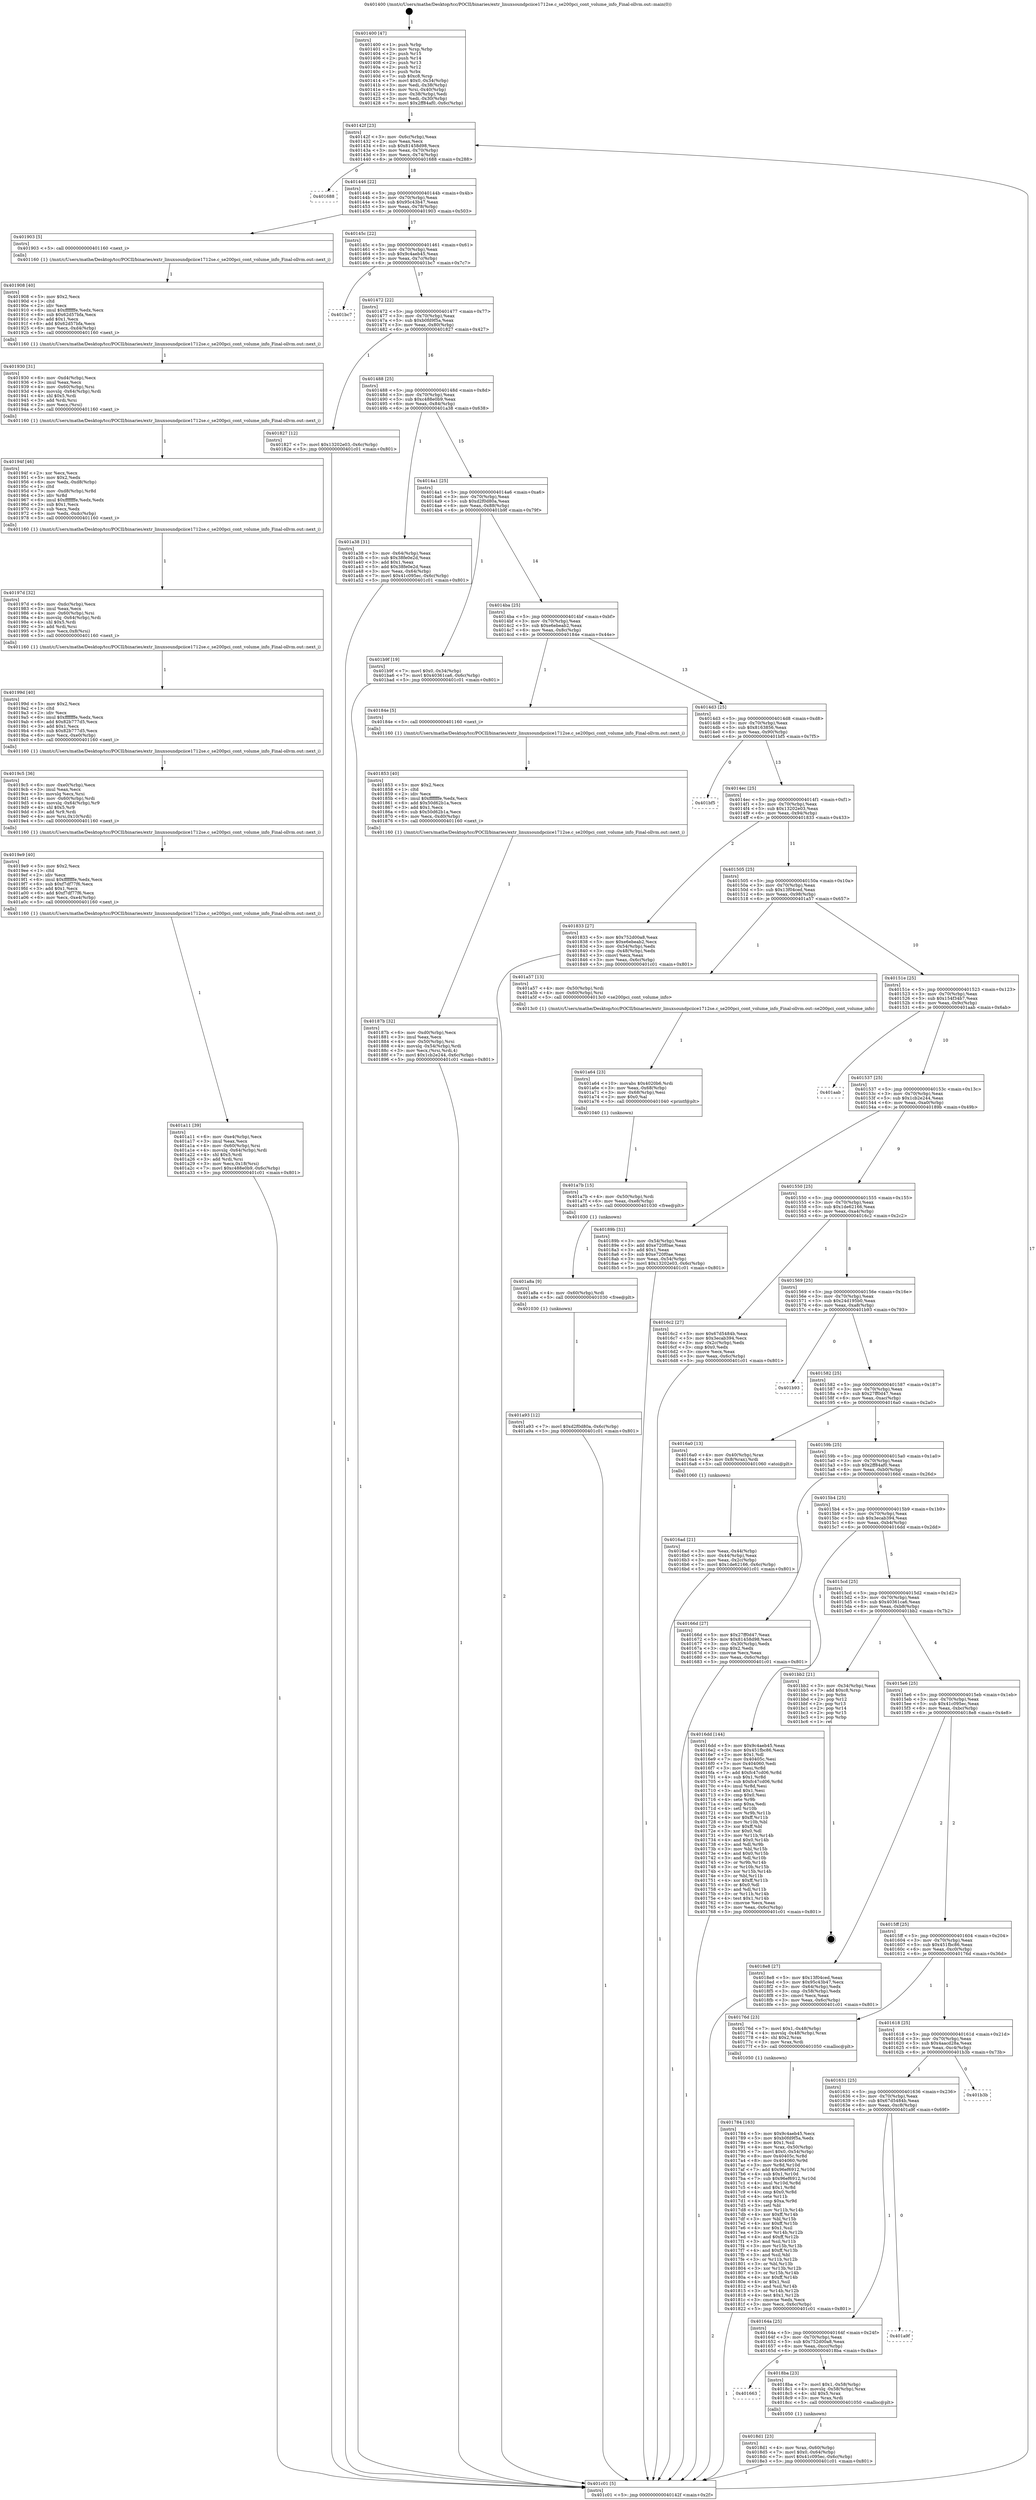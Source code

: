 digraph "0x401400" {
  label = "0x401400 (/mnt/c/Users/mathe/Desktop/tcc/POCII/binaries/extr_linuxsoundpciice1712se.c_se200pci_cont_volume_info_Final-ollvm.out::main(0))"
  labelloc = "t"
  node[shape=record]

  Entry [label="",width=0.3,height=0.3,shape=circle,fillcolor=black,style=filled]
  "0x40142f" [label="{
     0x40142f [23]\l
     | [instrs]\l
     &nbsp;&nbsp;0x40142f \<+3\>: mov -0x6c(%rbp),%eax\l
     &nbsp;&nbsp;0x401432 \<+2\>: mov %eax,%ecx\l
     &nbsp;&nbsp;0x401434 \<+6\>: sub $0x81458d98,%ecx\l
     &nbsp;&nbsp;0x40143a \<+3\>: mov %eax,-0x70(%rbp)\l
     &nbsp;&nbsp;0x40143d \<+3\>: mov %ecx,-0x74(%rbp)\l
     &nbsp;&nbsp;0x401440 \<+6\>: je 0000000000401688 \<main+0x288\>\l
  }"]
  "0x401688" [label="{
     0x401688\l
  }", style=dashed]
  "0x401446" [label="{
     0x401446 [22]\l
     | [instrs]\l
     &nbsp;&nbsp;0x401446 \<+5\>: jmp 000000000040144b \<main+0x4b\>\l
     &nbsp;&nbsp;0x40144b \<+3\>: mov -0x70(%rbp),%eax\l
     &nbsp;&nbsp;0x40144e \<+5\>: sub $0x95c43b47,%eax\l
     &nbsp;&nbsp;0x401453 \<+3\>: mov %eax,-0x78(%rbp)\l
     &nbsp;&nbsp;0x401456 \<+6\>: je 0000000000401903 \<main+0x503\>\l
  }"]
  Exit [label="",width=0.3,height=0.3,shape=circle,fillcolor=black,style=filled,peripheries=2]
  "0x401903" [label="{
     0x401903 [5]\l
     | [instrs]\l
     &nbsp;&nbsp;0x401903 \<+5\>: call 0000000000401160 \<next_i\>\l
     | [calls]\l
     &nbsp;&nbsp;0x401160 \{1\} (/mnt/c/Users/mathe/Desktop/tcc/POCII/binaries/extr_linuxsoundpciice1712se.c_se200pci_cont_volume_info_Final-ollvm.out::next_i)\l
  }"]
  "0x40145c" [label="{
     0x40145c [22]\l
     | [instrs]\l
     &nbsp;&nbsp;0x40145c \<+5\>: jmp 0000000000401461 \<main+0x61\>\l
     &nbsp;&nbsp;0x401461 \<+3\>: mov -0x70(%rbp),%eax\l
     &nbsp;&nbsp;0x401464 \<+5\>: sub $0x9c4aeb45,%eax\l
     &nbsp;&nbsp;0x401469 \<+3\>: mov %eax,-0x7c(%rbp)\l
     &nbsp;&nbsp;0x40146c \<+6\>: je 0000000000401bc7 \<main+0x7c7\>\l
  }"]
  "0x401a93" [label="{
     0x401a93 [12]\l
     | [instrs]\l
     &nbsp;&nbsp;0x401a93 \<+7\>: movl $0xd2f0d80a,-0x6c(%rbp)\l
     &nbsp;&nbsp;0x401a9a \<+5\>: jmp 0000000000401c01 \<main+0x801\>\l
  }"]
  "0x401bc7" [label="{
     0x401bc7\l
  }", style=dashed]
  "0x401472" [label="{
     0x401472 [22]\l
     | [instrs]\l
     &nbsp;&nbsp;0x401472 \<+5\>: jmp 0000000000401477 \<main+0x77\>\l
     &nbsp;&nbsp;0x401477 \<+3\>: mov -0x70(%rbp),%eax\l
     &nbsp;&nbsp;0x40147a \<+5\>: sub $0xb0fd9f5a,%eax\l
     &nbsp;&nbsp;0x40147f \<+3\>: mov %eax,-0x80(%rbp)\l
     &nbsp;&nbsp;0x401482 \<+6\>: je 0000000000401827 \<main+0x427\>\l
  }"]
  "0x401a8a" [label="{
     0x401a8a [9]\l
     | [instrs]\l
     &nbsp;&nbsp;0x401a8a \<+4\>: mov -0x60(%rbp),%rdi\l
     &nbsp;&nbsp;0x401a8e \<+5\>: call 0000000000401030 \<free@plt\>\l
     | [calls]\l
     &nbsp;&nbsp;0x401030 \{1\} (unknown)\l
  }"]
  "0x401827" [label="{
     0x401827 [12]\l
     | [instrs]\l
     &nbsp;&nbsp;0x401827 \<+7\>: movl $0x13202e03,-0x6c(%rbp)\l
     &nbsp;&nbsp;0x40182e \<+5\>: jmp 0000000000401c01 \<main+0x801\>\l
  }"]
  "0x401488" [label="{
     0x401488 [25]\l
     | [instrs]\l
     &nbsp;&nbsp;0x401488 \<+5\>: jmp 000000000040148d \<main+0x8d\>\l
     &nbsp;&nbsp;0x40148d \<+3\>: mov -0x70(%rbp),%eax\l
     &nbsp;&nbsp;0x401490 \<+5\>: sub $0xc488e0b9,%eax\l
     &nbsp;&nbsp;0x401495 \<+6\>: mov %eax,-0x84(%rbp)\l
     &nbsp;&nbsp;0x40149b \<+6\>: je 0000000000401a38 \<main+0x638\>\l
  }"]
  "0x401a7b" [label="{
     0x401a7b [15]\l
     | [instrs]\l
     &nbsp;&nbsp;0x401a7b \<+4\>: mov -0x50(%rbp),%rdi\l
     &nbsp;&nbsp;0x401a7f \<+6\>: mov %eax,-0xe8(%rbp)\l
     &nbsp;&nbsp;0x401a85 \<+5\>: call 0000000000401030 \<free@plt\>\l
     | [calls]\l
     &nbsp;&nbsp;0x401030 \{1\} (unknown)\l
  }"]
  "0x401a38" [label="{
     0x401a38 [31]\l
     | [instrs]\l
     &nbsp;&nbsp;0x401a38 \<+3\>: mov -0x64(%rbp),%eax\l
     &nbsp;&nbsp;0x401a3b \<+5\>: sub $0x38fe0e2d,%eax\l
     &nbsp;&nbsp;0x401a40 \<+3\>: add $0x1,%eax\l
     &nbsp;&nbsp;0x401a43 \<+5\>: add $0x38fe0e2d,%eax\l
     &nbsp;&nbsp;0x401a48 \<+3\>: mov %eax,-0x64(%rbp)\l
     &nbsp;&nbsp;0x401a4b \<+7\>: movl $0x41c095ec,-0x6c(%rbp)\l
     &nbsp;&nbsp;0x401a52 \<+5\>: jmp 0000000000401c01 \<main+0x801\>\l
  }"]
  "0x4014a1" [label="{
     0x4014a1 [25]\l
     | [instrs]\l
     &nbsp;&nbsp;0x4014a1 \<+5\>: jmp 00000000004014a6 \<main+0xa6\>\l
     &nbsp;&nbsp;0x4014a6 \<+3\>: mov -0x70(%rbp),%eax\l
     &nbsp;&nbsp;0x4014a9 \<+5\>: sub $0xd2f0d80a,%eax\l
     &nbsp;&nbsp;0x4014ae \<+6\>: mov %eax,-0x88(%rbp)\l
     &nbsp;&nbsp;0x4014b4 \<+6\>: je 0000000000401b9f \<main+0x79f\>\l
  }"]
  "0x401a64" [label="{
     0x401a64 [23]\l
     | [instrs]\l
     &nbsp;&nbsp;0x401a64 \<+10\>: movabs $0x4020b6,%rdi\l
     &nbsp;&nbsp;0x401a6e \<+3\>: mov %eax,-0x68(%rbp)\l
     &nbsp;&nbsp;0x401a71 \<+3\>: mov -0x68(%rbp),%esi\l
     &nbsp;&nbsp;0x401a74 \<+2\>: mov $0x0,%al\l
     &nbsp;&nbsp;0x401a76 \<+5\>: call 0000000000401040 \<printf@plt\>\l
     | [calls]\l
     &nbsp;&nbsp;0x401040 \{1\} (unknown)\l
  }"]
  "0x401b9f" [label="{
     0x401b9f [19]\l
     | [instrs]\l
     &nbsp;&nbsp;0x401b9f \<+7\>: movl $0x0,-0x34(%rbp)\l
     &nbsp;&nbsp;0x401ba6 \<+7\>: movl $0x40361ca6,-0x6c(%rbp)\l
     &nbsp;&nbsp;0x401bad \<+5\>: jmp 0000000000401c01 \<main+0x801\>\l
  }"]
  "0x4014ba" [label="{
     0x4014ba [25]\l
     | [instrs]\l
     &nbsp;&nbsp;0x4014ba \<+5\>: jmp 00000000004014bf \<main+0xbf\>\l
     &nbsp;&nbsp;0x4014bf \<+3\>: mov -0x70(%rbp),%eax\l
     &nbsp;&nbsp;0x4014c2 \<+5\>: sub $0xe6ebeab2,%eax\l
     &nbsp;&nbsp;0x4014c7 \<+6\>: mov %eax,-0x8c(%rbp)\l
     &nbsp;&nbsp;0x4014cd \<+6\>: je 000000000040184e \<main+0x44e\>\l
  }"]
  "0x401a11" [label="{
     0x401a11 [39]\l
     | [instrs]\l
     &nbsp;&nbsp;0x401a11 \<+6\>: mov -0xe4(%rbp),%ecx\l
     &nbsp;&nbsp;0x401a17 \<+3\>: imul %eax,%ecx\l
     &nbsp;&nbsp;0x401a1a \<+4\>: mov -0x60(%rbp),%rsi\l
     &nbsp;&nbsp;0x401a1e \<+4\>: movslq -0x64(%rbp),%rdi\l
     &nbsp;&nbsp;0x401a22 \<+4\>: shl $0x5,%rdi\l
     &nbsp;&nbsp;0x401a26 \<+3\>: add %rdi,%rsi\l
     &nbsp;&nbsp;0x401a29 \<+3\>: mov %ecx,0x18(%rsi)\l
     &nbsp;&nbsp;0x401a2c \<+7\>: movl $0xc488e0b9,-0x6c(%rbp)\l
     &nbsp;&nbsp;0x401a33 \<+5\>: jmp 0000000000401c01 \<main+0x801\>\l
  }"]
  "0x40184e" [label="{
     0x40184e [5]\l
     | [instrs]\l
     &nbsp;&nbsp;0x40184e \<+5\>: call 0000000000401160 \<next_i\>\l
     | [calls]\l
     &nbsp;&nbsp;0x401160 \{1\} (/mnt/c/Users/mathe/Desktop/tcc/POCII/binaries/extr_linuxsoundpciice1712se.c_se200pci_cont_volume_info_Final-ollvm.out::next_i)\l
  }"]
  "0x4014d3" [label="{
     0x4014d3 [25]\l
     | [instrs]\l
     &nbsp;&nbsp;0x4014d3 \<+5\>: jmp 00000000004014d8 \<main+0xd8\>\l
     &nbsp;&nbsp;0x4014d8 \<+3\>: mov -0x70(%rbp),%eax\l
     &nbsp;&nbsp;0x4014db \<+5\>: sub $0x8163856,%eax\l
     &nbsp;&nbsp;0x4014e0 \<+6\>: mov %eax,-0x90(%rbp)\l
     &nbsp;&nbsp;0x4014e6 \<+6\>: je 0000000000401bf5 \<main+0x7f5\>\l
  }"]
  "0x4019e9" [label="{
     0x4019e9 [40]\l
     | [instrs]\l
     &nbsp;&nbsp;0x4019e9 \<+5\>: mov $0x2,%ecx\l
     &nbsp;&nbsp;0x4019ee \<+1\>: cltd\l
     &nbsp;&nbsp;0x4019ef \<+2\>: idiv %ecx\l
     &nbsp;&nbsp;0x4019f1 \<+6\>: imul $0xfffffffe,%edx,%ecx\l
     &nbsp;&nbsp;0x4019f7 \<+6\>: sub $0xf7df77f6,%ecx\l
     &nbsp;&nbsp;0x4019fd \<+3\>: add $0x1,%ecx\l
     &nbsp;&nbsp;0x401a00 \<+6\>: add $0xf7df77f6,%ecx\l
     &nbsp;&nbsp;0x401a06 \<+6\>: mov %ecx,-0xe4(%rbp)\l
     &nbsp;&nbsp;0x401a0c \<+5\>: call 0000000000401160 \<next_i\>\l
     | [calls]\l
     &nbsp;&nbsp;0x401160 \{1\} (/mnt/c/Users/mathe/Desktop/tcc/POCII/binaries/extr_linuxsoundpciice1712se.c_se200pci_cont_volume_info_Final-ollvm.out::next_i)\l
  }"]
  "0x401bf5" [label="{
     0x401bf5\l
  }", style=dashed]
  "0x4014ec" [label="{
     0x4014ec [25]\l
     | [instrs]\l
     &nbsp;&nbsp;0x4014ec \<+5\>: jmp 00000000004014f1 \<main+0xf1\>\l
     &nbsp;&nbsp;0x4014f1 \<+3\>: mov -0x70(%rbp),%eax\l
     &nbsp;&nbsp;0x4014f4 \<+5\>: sub $0x13202e03,%eax\l
     &nbsp;&nbsp;0x4014f9 \<+6\>: mov %eax,-0x94(%rbp)\l
     &nbsp;&nbsp;0x4014ff \<+6\>: je 0000000000401833 \<main+0x433\>\l
  }"]
  "0x4019c5" [label="{
     0x4019c5 [36]\l
     | [instrs]\l
     &nbsp;&nbsp;0x4019c5 \<+6\>: mov -0xe0(%rbp),%ecx\l
     &nbsp;&nbsp;0x4019cb \<+3\>: imul %eax,%ecx\l
     &nbsp;&nbsp;0x4019ce \<+3\>: movslq %ecx,%rsi\l
     &nbsp;&nbsp;0x4019d1 \<+4\>: mov -0x60(%rbp),%rdi\l
     &nbsp;&nbsp;0x4019d5 \<+4\>: movslq -0x64(%rbp),%r9\l
     &nbsp;&nbsp;0x4019d9 \<+4\>: shl $0x5,%r9\l
     &nbsp;&nbsp;0x4019dd \<+3\>: add %r9,%rdi\l
     &nbsp;&nbsp;0x4019e0 \<+4\>: mov %rsi,0x10(%rdi)\l
     &nbsp;&nbsp;0x4019e4 \<+5\>: call 0000000000401160 \<next_i\>\l
     | [calls]\l
     &nbsp;&nbsp;0x401160 \{1\} (/mnt/c/Users/mathe/Desktop/tcc/POCII/binaries/extr_linuxsoundpciice1712se.c_se200pci_cont_volume_info_Final-ollvm.out::next_i)\l
  }"]
  "0x401833" [label="{
     0x401833 [27]\l
     | [instrs]\l
     &nbsp;&nbsp;0x401833 \<+5\>: mov $0x752d00a8,%eax\l
     &nbsp;&nbsp;0x401838 \<+5\>: mov $0xe6ebeab2,%ecx\l
     &nbsp;&nbsp;0x40183d \<+3\>: mov -0x54(%rbp),%edx\l
     &nbsp;&nbsp;0x401840 \<+3\>: cmp -0x48(%rbp),%edx\l
     &nbsp;&nbsp;0x401843 \<+3\>: cmovl %ecx,%eax\l
     &nbsp;&nbsp;0x401846 \<+3\>: mov %eax,-0x6c(%rbp)\l
     &nbsp;&nbsp;0x401849 \<+5\>: jmp 0000000000401c01 \<main+0x801\>\l
  }"]
  "0x401505" [label="{
     0x401505 [25]\l
     | [instrs]\l
     &nbsp;&nbsp;0x401505 \<+5\>: jmp 000000000040150a \<main+0x10a\>\l
     &nbsp;&nbsp;0x40150a \<+3\>: mov -0x70(%rbp),%eax\l
     &nbsp;&nbsp;0x40150d \<+5\>: sub $0x13f04ced,%eax\l
     &nbsp;&nbsp;0x401512 \<+6\>: mov %eax,-0x98(%rbp)\l
     &nbsp;&nbsp;0x401518 \<+6\>: je 0000000000401a57 \<main+0x657\>\l
  }"]
  "0x40199d" [label="{
     0x40199d [40]\l
     | [instrs]\l
     &nbsp;&nbsp;0x40199d \<+5\>: mov $0x2,%ecx\l
     &nbsp;&nbsp;0x4019a2 \<+1\>: cltd\l
     &nbsp;&nbsp;0x4019a3 \<+2\>: idiv %ecx\l
     &nbsp;&nbsp;0x4019a5 \<+6\>: imul $0xfffffffe,%edx,%ecx\l
     &nbsp;&nbsp;0x4019ab \<+6\>: add $0x82b777d5,%ecx\l
     &nbsp;&nbsp;0x4019b1 \<+3\>: add $0x1,%ecx\l
     &nbsp;&nbsp;0x4019b4 \<+6\>: sub $0x82b777d5,%ecx\l
     &nbsp;&nbsp;0x4019ba \<+6\>: mov %ecx,-0xe0(%rbp)\l
     &nbsp;&nbsp;0x4019c0 \<+5\>: call 0000000000401160 \<next_i\>\l
     | [calls]\l
     &nbsp;&nbsp;0x401160 \{1\} (/mnt/c/Users/mathe/Desktop/tcc/POCII/binaries/extr_linuxsoundpciice1712se.c_se200pci_cont_volume_info_Final-ollvm.out::next_i)\l
  }"]
  "0x401a57" [label="{
     0x401a57 [13]\l
     | [instrs]\l
     &nbsp;&nbsp;0x401a57 \<+4\>: mov -0x50(%rbp),%rdi\l
     &nbsp;&nbsp;0x401a5b \<+4\>: mov -0x60(%rbp),%rsi\l
     &nbsp;&nbsp;0x401a5f \<+5\>: call 00000000004013c0 \<se200pci_cont_volume_info\>\l
     | [calls]\l
     &nbsp;&nbsp;0x4013c0 \{1\} (/mnt/c/Users/mathe/Desktop/tcc/POCII/binaries/extr_linuxsoundpciice1712se.c_se200pci_cont_volume_info_Final-ollvm.out::se200pci_cont_volume_info)\l
  }"]
  "0x40151e" [label="{
     0x40151e [25]\l
     | [instrs]\l
     &nbsp;&nbsp;0x40151e \<+5\>: jmp 0000000000401523 \<main+0x123\>\l
     &nbsp;&nbsp;0x401523 \<+3\>: mov -0x70(%rbp),%eax\l
     &nbsp;&nbsp;0x401526 \<+5\>: sub $0x154f34b7,%eax\l
     &nbsp;&nbsp;0x40152b \<+6\>: mov %eax,-0x9c(%rbp)\l
     &nbsp;&nbsp;0x401531 \<+6\>: je 0000000000401aab \<main+0x6ab\>\l
  }"]
  "0x40197d" [label="{
     0x40197d [32]\l
     | [instrs]\l
     &nbsp;&nbsp;0x40197d \<+6\>: mov -0xdc(%rbp),%ecx\l
     &nbsp;&nbsp;0x401983 \<+3\>: imul %eax,%ecx\l
     &nbsp;&nbsp;0x401986 \<+4\>: mov -0x60(%rbp),%rsi\l
     &nbsp;&nbsp;0x40198a \<+4\>: movslq -0x64(%rbp),%rdi\l
     &nbsp;&nbsp;0x40198e \<+4\>: shl $0x5,%rdi\l
     &nbsp;&nbsp;0x401992 \<+3\>: add %rdi,%rsi\l
     &nbsp;&nbsp;0x401995 \<+3\>: mov %ecx,0x8(%rsi)\l
     &nbsp;&nbsp;0x401998 \<+5\>: call 0000000000401160 \<next_i\>\l
     | [calls]\l
     &nbsp;&nbsp;0x401160 \{1\} (/mnt/c/Users/mathe/Desktop/tcc/POCII/binaries/extr_linuxsoundpciice1712se.c_se200pci_cont_volume_info_Final-ollvm.out::next_i)\l
  }"]
  "0x401aab" [label="{
     0x401aab\l
  }", style=dashed]
  "0x401537" [label="{
     0x401537 [25]\l
     | [instrs]\l
     &nbsp;&nbsp;0x401537 \<+5\>: jmp 000000000040153c \<main+0x13c\>\l
     &nbsp;&nbsp;0x40153c \<+3\>: mov -0x70(%rbp),%eax\l
     &nbsp;&nbsp;0x40153f \<+5\>: sub $0x1cb2e244,%eax\l
     &nbsp;&nbsp;0x401544 \<+6\>: mov %eax,-0xa0(%rbp)\l
     &nbsp;&nbsp;0x40154a \<+6\>: je 000000000040189b \<main+0x49b\>\l
  }"]
  "0x40194f" [label="{
     0x40194f [46]\l
     | [instrs]\l
     &nbsp;&nbsp;0x40194f \<+2\>: xor %ecx,%ecx\l
     &nbsp;&nbsp;0x401951 \<+5\>: mov $0x2,%edx\l
     &nbsp;&nbsp;0x401956 \<+6\>: mov %edx,-0xd8(%rbp)\l
     &nbsp;&nbsp;0x40195c \<+1\>: cltd\l
     &nbsp;&nbsp;0x40195d \<+7\>: mov -0xd8(%rbp),%r8d\l
     &nbsp;&nbsp;0x401964 \<+3\>: idiv %r8d\l
     &nbsp;&nbsp;0x401967 \<+6\>: imul $0xfffffffe,%edx,%edx\l
     &nbsp;&nbsp;0x40196d \<+3\>: sub $0x1,%ecx\l
     &nbsp;&nbsp;0x401970 \<+2\>: sub %ecx,%edx\l
     &nbsp;&nbsp;0x401972 \<+6\>: mov %edx,-0xdc(%rbp)\l
     &nbsp;&nbsp;0x401978 \<+5\>: call 0000000000401160 \<next_i\>\l
     | [calls]\l
     &nbsp;&nbsp;0x401160 \{1\} (/mnt/c/Users/mathe/Desktop/tcc/POCII/binaries/extr_linuxsoundpciice1712se.c_se200pci_cont_volume_info_Final-ollvm.out::next_i)\l
  }"]
  "0x40189b" [label="{
     0x40189b [31]\l
     | [instrs]\l
     &nbsp;&nbsp;0x40189b \<+3\>: mov -0x54(%rbp),%eax\l
     &nbsp;&nbsp;0x40189e \<+5\>: add $0xe720f0ae,%eax\l
     &nbsp;&nbsp;0x4018a3 \<+3\>: add $0x1,%eax\l
     &nbsp;&nbsp;0x4018a6 \<+5\>: sub $0xe720f0ae,%eax\l
     &nbsp;&nbsp;0x4018ab \<+3\>: mov %eax,-0x54(%rbp)\l
     &nbsp;&nbsp;0x4018ae \<+7\>: movl $0x13202e03,-0x6c(%rbp)\l
     &nbsp;&nbsp;0x4018b5 \<+5\>: jmp 0000000000401c01 \<main+0x801\>\l
  }"]
  "0x401550" [label="{
     0x401550 [25]\l
     | [instrs]\l
     &nbsp;&nbsp;0x401550 \<+5\>: jmp 0000000000401555 \<main+0x155\>\l
     &nbsp;&nbsp;0x401555 \<+3\>: mov -0x70(%rbp),%eax\l
     &nbsp;&nbsp;0x401558 \<+5\>: sub $0x1de62166,%eax\l
     &nbsp;&nbsp;0x40155d \<+6\>: mov %eax,-0xa4(%rbp)\l
     &nbsp;&nbsp;0x401563 \<+6\>: je 00000000004016c2 \<main+0x2c2\>\l
  }"]
  "0x401930" [label="{
     0x401930 [31]\l
     | [instrs]\l
     &nbsp;&nbsp;0x401930 \<+6\>: mov -0xd4(%rbp),%ecx\l
     &nbsp;&nbsp;0x401936 \<+3\>: imul %eax,%ecx\l
     &nbsp;&nbsp;0x401939 \<+4\>: mov -0x60(%rbp),%rsi\l
     &nbsp;&nbsp;0x40193d \<+4\>: movslq -0x64(%rbp),%rdi\l
     &nbsp;&nbsp;0x401941 \<+4\>: shl $0x5,%rdi\l
     &nbsp;&nbsp;0x401945 \<+3\>: add %rdi,%rsi\l
     &nbsp;&nbsp;0x401948 \<+2\>: mov %ecx,(%rsi)\l
     &nbsp;&nbsp;0x40194a \<+5\>: call 0000000000401160 \<next_i\>\l
     | [calls]\l
     &nbsp;&nbsp;0x401160 \{1\} (/mnt/c/Users/mathe/Desktop/tcc/POCII/binaries/extr_linuxsoundpciice1712se.c_se200pci_cont_volume_info_Final-ollvm.out::next_i)\l
  }"]
  "0x4016c2" [label="{
     0x4016c2 [27]\l
     | [instrs]\l
     &nbsp;&nbsp;0x4016c2 \<+5\>: mov $0x67d5484b,%eax\l
     &nbsp;&nbsp;0x4016c7 \<+5\>: mov $0x3ecab394,%ecx\l
     &nbsp;&nbsp;0x4016cc \<+3\>: mov -0x2c(%rbp),%edx\l
     &nbsp;&nbsp;0x4016cf \<+3\>: cmp $0x0,%edx\l
     &nbsp;&nbsp;0x4016d2 \<+3\>: cmove %ecx,%eax\l
     &nbsp;&nbsp;0x4016d5 \<+3\>: mov %eax,-0x6c(%rbp)\l
     &nbsp;&nbsp;0x4016d8 \<+5\>: jmp 0000000000401c01 \<main+0x801\>\l
  }"]
  "0x401569" [label="{
     0x401569 [25]\l
     | [instrs]\l
     &nbsp;&nbsp;0x401569 \<+5\>: jmp 000000000040156e \<main+0x16e\>\l
     &nbsp;&nbsp;0x40156e \<+3\>: mov -0x70(%rbp),%eax\l
     &nbsp;&nbsp;0x401571 \<+5\>: sub $0x24d195b0,%eax\l
     &nbsp;&nbsp;0x401576 \<+6\>: mov %eax,-0xa8(%rbp)\l
     &nbsp;&nbsp;0x40157c \<+6\>: je 0000000000401b93 \<main+0x793\>\l
  }"]
  "0x401908" [label="{
     0x401908 [40]\l
     | [instrs]\l
     &nbsp;&nbsp;0x401908 \<+5\>: mov $0x2,%ecx\l
     &nbsp;&nbsp;0x40190d \<+1\>: cltd\l
     &nbsp;&nbsp;0x40190e \<+2\>: idiv %ecx\l
     &nbsp;&nbsp;0x401910 \<+6\>: imul $0xfffffffe,%edx,%ecx\l
     &nbsp;&nbsp;0x401916 \<+6\>: sub $0x62d57bfa,%ecx\l
     &nbsp;&nbsp;0x40191c \<+3\>: add $0x1,%ecx\l
     &nbsp;&nbsp;0x40191f \<+6\>: add $0x62d57bfa,%ecx\l
     &nbsp;&nbsp;0x401925 \<+6\>: mov %ecx,-0xd4(%rbp)\l
     &nbsp;&nbsp;0x40192b \<+5\>: call 0000000000401160 \<next_i\>\l
     | [calls]\l
     &nbsp;&nbsp;0x401160 \{1\} (/mnt/c/Users/mathe/Desktop/tcc/POCII/binaries/extr_linuxsoundpciice1712se.c_se200pci_cont_volume_info_Final-ollvm.out::next_i)\l
  }"]
  "0x401b93" [label="{
     0x401b93\l
  }", style=dashed]
  "0x401582" [label="{
     0x401582 [25]\l
     | [instrs]\l
     &nbsp;&nbsp;0x401582 \<+5\>: jmp 0000000000401587 \<main+0x187\>\l
     &nbsp;&nbsp;0x401587 \<+3\>: mov -0x70(%rbp),%eax\l
     &nbsp;&nbsp;0x40158a \<+5\>: sub $0x27ff0d47,%eax\l
     &nbsp;&nbsp;0x40158f \<+6\>: mov %eax,-0xac(%rbp)\l
     &nbsp;&nbsp;0x401595 \<+6\>: je 00000000004016a0 \<main+0x2a0\>\l
  }"]
  "0x4018d1" [label="{
     0x4018d1 [23]\l
     | [instrs]\l
     &nbsp;&nbsp;0x4018d1 \<+4\>: mov %rax,-0x60(%rbp)\l
     &nbsp;&nbsp;0x4018d5 \<+7\>: movl $0x0,-0x64(%rbp)\l
     &nbsp;&nbsp;0x4018dc \<+7\>: movl $0x41c095ec,-0x6c(%rbp)\l
     &nbsp;&nbsp;0x4018e3 \<+5\>: jmp 0000000000401c01 \<main+0x801\>\l
  }"]
  "0x4016a0" [label="{
     0x4016a0 [13]\l
     | [instrs]\l
     &nbsp;&nbsp;0x4016a0 \<+4\>: mov -0x40(%rbp),%rax\l
     &nbsp;&nbsp;0x4016a4 \<+4\>: mov 0x8(%rax),%rdi\l
     &nbsp;&nbsp;0x4016a8 \<+5\>: call 0000000000401060 \<atoi@plt\>\l
     | [calls]\l
     &nbsp;&nbsp;0x401060 \{1\} (unknown)\l
  }"]
  "0x40159b" [label="{
     0x40159b [25]\l
     | [instrs]\l
     &nbsp;&nbsp;0x40159b \<+5\>: jmp 00000000004015a0 \<main+0x1a0\>\l
     &nbsp;&nbsp;0x4015a0 \<+3\>: mov -0x70(%rbp),%eax\l
     &nbsp;&nbsp;0x4015a3 \<+5\>: sub $0x2ff84af0,%eax\l
     &nbsp;&nbsp;0x4015a8 \<+6\>: mov %eax,-0xb0(%rbp)\l
     &nbsp;&nbsp;0x4015ae \<+6\>: je 000000000040166d \<main+0x26d\>\l
  }"]
  "0x401663" [label="{
     0x401663\l
  }", style=dashed]
  "0x40166d" [label="{
     0x40166d [27]\l
     | [instrs]\l
     &nbsp;&nbsp;0x40166d \<+5\>: mov $0x27ff0d47,%eax\l
     &nbsp;&nbsp;0x401672 \<+5\>: mov $0x81458d98,%ecx\l
     &nbsp;&nbsp;0x401677 \<+3\>: mov -0x30(%rbp),%edx\l
     &nbsp;&nbsp;0x40167a \<+3\>: cmp $0x2,%edx\l
     &nbsp;&nbsp;0x40167d \<+3\>: cmovne %ecx,%eax\l
     &nbsp;&nbsp;0x401680 \<+3\>: mov %eax,-0x6c(%rbp)\l
     &nbsp;&nbsp;0x401683 \<+5\>: jmp 0000000000401c01 \<main+0x801\>\l
  }"]
  "0x4015b4" [label="{
     0x4015b4 [25]\l
     | [instrs]\l
     &nbsp;&nbsp;0x4015b4 \<+5\>: jmp 00000000004015b9 \<main+0x1b9\>\l
     &nbsp;&nbsp;0x4015b9 \<+3\>: mov -0x70(%rbp),%eax\l
     &nbsp;&nbsp;0x4015bc \<+5\>: sub $0x3ecab394,%eax\l
     &nbsp;&nbsp;0x4015c1 \<+6\>: mov %eax,-0xb4(%rbp)\l
     &nbsp;&nbsp;0x4015c7 \<+6\>: je 00000000004016dd \<main+0x2dd\>\l
  }"]
  "0x401c01" [label="{
     0x401c01 [5]\l
     | [instrs]\l
     &nbsp;&nbsp;0x401c01 \<+5\>: jmp 000000000040142f \<main+0x2f\>\l
  }"]
  "0x401400" [label="{
     0x401400 [47]\l
     | [instrs]\l
     &nbsp;&nbsp;0x401400 \<+1\>: push %rbp\l
     &nbsp;&nbsp;0x401401 \<+3\>: mov %rsp,%rbp\l
     &nbsp;&nbsp;0x401404 \<+2\>: push %r15\l
     &nbsp;&nbsp;0x401406 \<+2\>: push %r14\l
     &nbsp;&nbsp;0x401408 \<+2\>: push %r13\l
     &nbsp;&nbsp;0x40140a \<+2\>: push %r12\l
     &nbsp;&nbsp;0x40140c \<+1\>: push %rbx\l
     &nbsp;&nbsp;0x40140d \<+7\>: sub $0xc8,%rsp\l
     &nbsp;&nbsp;0x401414 \<+7\>: movl $0x0,-0x34(%rbp)\l
     &nbsp;&nbsp;0x40141b \<+3\>: mov %edi,-0x38(%rbp)\l
     &nbsp;&nbsp;0x40141e \<+4\>: mov %rsi,-0x40(%rbp)\l
     &nbsp;&nbsp;0x401422 \<+3\>: mov -0x38(%rbp),%edi\l
     &nbsp;&nbsp;0x401425 \<+3\>: mov %edi,-0x30(%rbp)\l
     &nbsp;&nbsp;0x401428 \<+7\>: movl $0x2ff84af0,-0x6c(%rbp)\l
  }"]
  "0x4016ad" [label="{
     0x4016ad [21]\l
     | [instrs]\l
     &nbsp;&nbsp;0x4016ad \<+3\>: mov %eax,-0x44(%rbp)\l
     &nbsp;&nbsp;0x4016b0 \<+3\>: mov -0x44(%rbp),%eax\l
     &nbsp;&nbsp;0x4016b3 \<+3\>: mov %eax,-0x2c(%rbp)\l
     &nbsp;&nbsp;0x4016b6 \<+7\>: movl $0x1de62166,-0x6c(%rbp)\l
     &nbsp;&nbsp;0x4016bd \<+5\>: jmp 0000000000401c01 \<main+0x801\>\l
  }"]
  "0x4018ba" [label="{
     0x4018ba [23]\l
     | [instrs]\l
     &nbsp;&nbsp;0x4018ba \<+7\>: movl $0x1,-0x58(%rbp)\l
     &nbsp;&nbsp;0x4018c1 \<+4\>: movslq -0x58(%rbp),%rax\l
     &nbsp;&nbsp;0x4018c5 \<+4\>: shl $0x5,%rax\l
     &nbsp;&nbsp;0x4018c9 \<+3\>: mov %rax,%rdi\l
     &nbsp;&nbsp;0x4018cc \<+5\>: call 0000000000401050 \<malloc@plt\>\l
     | [calls]\l
     &nbsp;&nbsp;0x401050 \{1\} (unknown)\l
  }"]
  "0x4016dd" [label="{
     0x4016dd [144]\l
     | [instrs]\l
     &nbsp;&nbsp;0x4016dd \<+5\>: mov $0x9c4aeb45,%eax\l
     &nbsp;&nbsp;0x4016e2 \<+5\>: mov $0x451fbc86,%ecx\l
     &nbsp;&nbsp;0x4016e7 \<+2\>: mov $0x1,%dl\l
     &nbsp;&nbsp;0x4016e9 \<+7\>: mov 0x40405c,%esi\l
     &nbsp;&nbsp;0x4016f0 \<+7\>: mov 0x404060,%edi\l
     &nbsp;&nbsp;0x4016f7 \<+3\>: mov %esi,%r8d\l
     &nbsp;&nbsp;0x4016fa \<+7\>: add $0xfc47cd06,%r8d\l
     &nbsp;&nbsp;0x401701 \<+4\>: sub $0x1,%r8d\l
     &nbsp;&nbsp;0x401705 \<+7\>: sub $0xfc47cd06,%r8d\l
     &nbsp;&nbsp;0x40170c \<+4\>: imul %r8d,%esi\l
     &nbsp;&nbsp;0x401710 \<+3\>: and $0x1,%esi\l
     &nbsp;&nbsp;0x401713 \<+3\>: cmp $0x0,%esi\l
     &nbsp;&nbsp;0x401716 \<+4\>: sete %r9b\l
     &nbsp;&nbsp;0x40171a \<+3\>: cmp $0xa,%edi\l
     &nbsp;&nbsp;0x40171d \<+4\>: setl %r10b\l
     &nbsp;&nbsp;0x401721 \<+3\>: mov %r9b,%r11b\l
     &nbsp;&nbsp;0x401724 \<+4\>: xor $0xff,%r11b\l
     &nbsp;&nbsp;0x401728 \<+3\>: mov %r10b,%bl\l
     &nbsp;&nbsp;0x40172b \<+3\>: xor $0xff,%bl\l
     &nbsp;&nbsp;0x40172e \<+3\>: xor $0x0,%dl\l
     &nbsp;&nbsp;0x401731 \<+3\>: mov %r11b,%r14b\l
     &nbsp;&nbsp;0x401734 \<+4\>: and $0x0,%r14b\l
     &nbsp;&nbsp;0x401738 \<+3\>: and %dl,%r9b\l
     &nbsp;&nbsp;0x40173b \<+3\>: mov %bl,%r15b\l
     &nbsp;&nbsp;0x40173e \<+4\>: and $0x0,%r15b\l
     &nbsp;&nbsp;0x401742 \<+3\>: and %dl,%r10b\l
     &nbsp;&nbsp;0x401745 \<+3\>: or %r9b,%r14b\l
     &nbsp;&nbsp;0x401748 \<+3\>: or %r10b,%r15b\l
     &nbsp;&nbsp;0x40174b \<+3\>: xor %r15b,%r14b\l
     &nbsp;&nbsp;0x40174e \<+3\>: or %bl,%r11b\l
     &nbsp;&nbsp;0x401751 \<+4\>: xor $0xff,%r11b\l
     &nbsp;&nbsp;0x401755 \<+3\>: or $0x0,%dl\l
     &nbsp;&nbsp;0x401758 \<+3\>: and %dl,%r11b\l
     &nbsp;&nbsp;0x40175b \<+3\>: or %r11b,%r14b\l
     &nbsp;&nbsp;0x40175e \<+4\>: test $0x1,%r14b\l
     &nbsp;&nbsp;0x401762 \<+3\>: cmovne %ecx,%eax\l
     &nbsp;&nbsp;0x401765 \<+3\>: mov %eax,-0x6c(%rbp)\l
     &nbsp;&nbsp;0x401768 \<+5\>: jmp 0000000000401c01 \<main+0x801\>\l
  }"]
  "0x4015cd" [label="{
     0x4015cd [25]\l
     | [instrs]\l
     &nbsp;&nbsp;0x4015cd \<+5\>: jmp 00000000004015d2 \<main+0x1d2\>\l
     &nbsp;&nbsp;0x4015d2 \<+3\>: mov -0x70(%rbp),%eax\l
     &nbsp;&nbsp;0x4015d5 \<+5\>: sub $0x40361ca6,%eax\l
     &nbsp;&nbsp;0x4015da \<+6\>: mov %eax,-0xb8(%rbp)\l
     &nbsp;&nbsp;0x4015e0 \<+6\>: je 0000000000401bb2 \<main+0x7b2\>\l
  }"]
  "0x40164a" [label="{
     0x40164a [25]\l
     | [instrs]\l
     &nbsp;&nbsp;0x40164a \<+5\>: jmp 000000000040164f \<main+0x24f\>\l
     &nbsp;&nbsp;0x40164f \<+3\>: mov -0x70(%rbp),%eax\l
     &nbsp;&nbsp;0x401652 \<+5\>: sub $0x752d00a8,%eax\l
     &nbsp;&nbsp;0x401657 \<+6\>: mov %eax,-0xcc(%rbp)\l
     &nbsp;&nbsp;0x40165d \<+6\>: je 00000000004018ba \<main+0x4ba\>\l
  }"]
  "0x401bb2" [label="{
     0x401bb2 [21]\l
     | [instrs]\l
     &nbsp;&nbsp;0x401bb2 \<+3\>: mov -0x34(%rbp),%eax\l
     &nbsp;&nbsp;0x401bb5 \<+7\>: add $0xc8,%rsp\l
     &nbsp;&nbsp;0x401bbc \<+1\>: pop %rbx\l
     &nbsp;&nbsp;0x401bbd \<+2\>: pop %r12\l
     &nbsp;&nbsp;0x401bbf \<+2\>: pop %r13\l
     &nbsp;&nbsp;0x401bc1 \<+2\>: pop %r14\l
     &nbsp;&nbsp;0x401bc3 \<+2\>: pop %r15\l
     &nbsp;&nbsp;0x401bc5 \<+1\>: pop %rbp\l
     &nbsp;&nbsp;0x401bc6 \<+1\>: ret\l
  }"]
  "0x4015e6" [label="{
     0x4015e6 [25]\l
     | [instrs]\l
     &nbsp;&nbsp;0x4015e6 \<+5\>: jmp 00000000004015eb \<main+0x1eb\>\l
     &nbsp;&nbsp;0x4015eb \<+3\>: mov -0x70(%rbp),%eax\l
     &nbsp;&nbsp;0x4015ee \<+5\>: sub $0x41c095ec,%eax\l
     &nbsp;&nbsp;0x4015f3 \<+6\>: mov %eax,-0xbc(%rbp)\l
     &nbsp;&nbsp;0x4015f9 \<+6\>: je 00000000004018e8 \<main+0x4e8\>\l
  }"]
  "0x401a9f" [label="{
     0x401a9f\l
  }", style=dashed]
  "0x4018e8" [label="{
     0x4018e8 [27]\l
     | [instrs]\l
     &nbsp;&nbsp;0x4018e8 \<+5\>: mov $0x13f04ced,%eax\l
     &nbsp;&nbsp;0x4018ed \<+5\>: mov $0x95c43b47,%ecx\l
     &nbsp;&nbsp;0x4018f2 \<+3\>: mov -0x64(%rbp),%edx\l
     &nbsp;&nbsp;0x4018f5 \<+3\>: cmp -0x58(%rbp),%edx\l
     &nbsp;&nbsp;0x4018f8 \<+3\>: cmovl %ecx,%eax\l
     &nbsp;&nbsp;0x4018fb \<+3\>: mov %eax,-0x6c(%rbp)\l
     &nbsp;&nbsp;0x4018fe \<+5\>: jmp 0000000000401c01 \<main+0x801\>\l
  }"]
  "0x4015ff" [label="{
     0x4015ff [25]\l
     | [instrs]\l
     &nbsp;&nbsp;0x4015ff \<+5\>: jmp 0000000000401604 \<main+0x204\>\l
     &nbsp;&nbsp;0x401604 \<+3\>: mov -0x70(%rbp),%eax\l
     &nbsp;&nbsp;0x401607 \<+5\>: sub $0x451fbc86,%eax\l
     &nbsp;&nbsp;0x40160c \<+6\>: mov %eax,-0xc0(%rbp)\l
     &nbsp;&nbsp;0x401612 \<+6\>: je 000000000040176d \<main+0x36d\>\l
  }"]
  "0x401631" [label="{
     0x401631 [25]\l
     | [instrs]\l
     &nbsp;&nbsp;0x401631 \<+5\>: jmp 0000000000401636 \<main+0x236\>\l
     &nbsp;&nbsp;0x401636 \<+3\>: mov -0x70(%rbp),%eax\l
     &nbsp;&nbsp;0x401639 \<+5\>: sub $0x67d5484b,%eax\l
     &nbsp;&nbsp;0x40163e \<+6\>: mov %eax,-0xc8(%rbp)\l
     &nbsp;&nbsp;0x401644 \<+6\>: je 0000000000401a9f \<main+0x69f\>\l
  }"]
  "0x40176d" [label="{
     0x40176d [23]\l
     | [instrs]\l
     &nbsp;&nbsp;0x40176d \<+7\>: movl $0x1,-0x48(%rbp)\l
     &nbsp;&nbsp;0x401774 \<+4\>: movslq -0x48(%rbp),%rax\l
     &nbsp;&nbsp;0x401778 \<+4\>: shl $0x2,%rax\l
     &nbsp;&nbsp;0x40177c \<+3\>: mov %rax,%rdi\l
     &nbsp;&nbsp;0x40177f \<+5\>: call 0000000000401050 \<malloc@plt\>\l
     | [calls]\l
     &nbsp;&nbsp;0x401050 \{1\} (unknown)\l
  }"]
  "0x401618" [label="{
     0x401618 [25]\l
     | [instrs]\l
     &nbsp;&nbsp;0x401618 \<+5\>: jmp 000000000040161d \<main+0x21d\>\l
     &nbsp;&nbsp;0x40161d \<+3\>: mov -0x70(%rbp),%eax\l
     &nbsp;&nbsp;0x401620 \<+5\>: sub $0x4aacd28a,%eax\l
     &nbsp;&nbsp;0x401625 \<+6\>: mov %eax,-0xc4(%rbp)\l
     &nbsp;&nbsp;0x40162b \<+6\>: je 0000000000401b3b \<main+0x73b\>\l
  }"]
  "0x401784" [label="{
     0x401784 [163]\l
     | [instrs]\l
     &nbsp;&nbsp;0x401784 \<+5\>: mov $0x9c4aeb45,%ecx\l
     &nbsp;&nbsp;0x401789 \<+5\>: mov $0xb0fd9f5a,%edx\l
     &nbsp;&nbsp;0x40178e \<+3\>: mov $0x1,%sil\l
     &nbsp;&nbsp;0x401791 \<+4\>: mov %rax,-0x50(%rbp)\l
     &nbsp;&nbsp;0x401795 \<+7\>: movl $0x0,-0x54(%rbp)\l
     &nbsp;&nbsp;0x40179c \<+8\>: mov 0x40405c,%r8d\l
     &nbsp;&nbsp;0x4017a4 \<+8\>: mov 0x404060,%r9d\l
     &nbsp;&nbsp;0x4017ac \<+3\>: mov %r8d,%r10d\l
     &nbsp;&nbsp;0x4017af \<+7\>: add $0x96ef6912,%r10d\l
     &nbsp;&nbsp;0x4017b6 \<+4\>: sub $0x1,%r10d\l
     &nbsp;&nbsp;0x4017ba \<+7\>: sub $0x96ef6912,%r10d\l
     &nbsp;&nbsp;0x4017c1 \<+4\>: imul %r10d,%r8d\l
     &nbsp;&nbsp;0x4017c5 \<+4\>: and $0x1,%r8d\l
     &nbsp;&nbsp;0x4017c9 \<+4\>: cmp $0x0,%r8d\l
     &nbsp;&nbsp;0x4017cd \<+4\>: sete %r11b\l
     &nbsp;&nbsp;0x4017d1 \<+4\>: cmp $0xa,%r9d\l
     &nbsp;&nbsp;0x4017d5 \<+3\>: setl %bl\l
     &nbsp;&nbsp;0x4017d8 \<+3\>: mov %r11b,%r14b\l
     &nbsp;&nbsp;0x4017db \<+4\>: xor $0xff,%r14b\l
     &nbsp;&nbsp;0x4017df \<+3\>: mov %bl,%r15b\l
     &nbsp;&nbsp;0x4017e2 \<+4\>: xor $0xff,%r15b\l
     &nbsp;&nbsp;0x4017e6 \<+4\>: xor $0x1,%sil\l
     &nbsp;&nbsp;0x4017ea \<+3\>: mov %r14b,%r12b\l
     &nbsp;&nbsp;0x4017ed \<+4\>: and $0xff,%r12b\l
     &nbsp;&nbsp;0x4017f1 \<+3\>: and %sil,%r11b\l
     &nbsp;&nbsp;0x4017f4 \<+3\>: mov %r15b,%r13b\l
     &nbsp;&nbsp;0x4017f7 \<+4\>: and $0xff,%r13b\l
     &nbsp;&nbsp;0x4017fb \<+3\>: and %sil,%bl\l
     &nbsp;&nbsp;0x4017fe \<+3\>: or %r11b,%r12b\l
     &nbsp;&nbsp;0x401801 \<+3\>: or %bl,%r13b\l
     &nbsp;&nbsp;0x401804 \<+3\>: xor %r13b,%r12b\l
     &nbsp;&nbsp;0x401807 \<+3\>: or %r15b,%r14b\l
     &nbsp;&nbsp;0x40180a \<+4\>: xor $0xff,%r14b\l
     &nbsp;&nbsp;0x40180e \<+4\>: or $0x1,%sil\l
     &nbsp;&nbsp;0x401812 \<+3\>: and %sil,%r14b\l
     &nbsp;&nbsp;0x401815 \<+3\>: or %r14b,%r12b\l
     &nbsp;&nbsp;0x401818 \<+4\>: test $0x1,%r12b\l
     &nbsp;&nbsp;0x40181c \<+3\>: cmovne %edx,%ecx\l
     &nbsp;&nbsp;0x40181f \<+3\>: mov %ecx,-0x6c(%rbp)\l
     &nbsp;&nbsp;0x401822 \<+5\>: jmp 0000000000401c01 \<main+0x801\>\l
  }"]
  "0x401853" [label="{
     0x401853 [40]\l
     | [instrs]\l
     &nbsp;&nbsp;0x401853 \<+5\>: mov $0x2,%ecx\l
     &nbsp;&nbsp;0x401858 \<+1\>: cltd\l
     &nbsp;&nbsp;0x401859 \<+2\>: idiv %ecx\l
     &nbsp;&nbsp;0x40185b \<+6\>: imul $0xfffffffe,%edx,%ecx\l
     &nbsp;&nbsp;0x401861 \<+6\>: add $0x50d62b1a,%ecx\l
     &nbsp;&nbsp;0x401867 \<+3\>: add $0x1,%ecx\l
     &nbsp;&nbsp;0x40186a \<+6\>: sub $0x50d62b1a,%ecx\l
     &nbsp;&nbsp;0x401870 \<+6\>: mov %ecx,-0xd0(%rbp)\l
     &nbsp;&nbsp;0x401876 \<+5\>: call 0000000000401160 \<next_i\>\l
     | [calls]\l
     &nbsp;&nbsp;0x401160 \{1\} (/mnt/c/Users/mathe/Desktop/tcc/POCII/binaries/extr_linuxsoundpciice1712se.c_se200pci_cont_volume_info_Final-ollvm.out::next_i)\l
  }"]
  "0x40187b" [label="{
     0x40187b [32]\l
     | [instrs]\l
     &nbsp;&nbsp;0x40187b \<+6\>: mov -0xd0(%rbp),%ecx\l
     &nbsp;&nbsp;0x401881 \<+3\>: imul %eax,%ecx\l
     &nbsp;&nbsp;0x401884 \<+4\>: mov -0x50(%rbp),%rsi\l
     &nbsp;&nbsp;0x401888 \<+4\>: movslq -0x54(%rbp),%rdi\l
     &nbsp;&nbsp;0x40188c \<+3\>: mov %ecx,(%rsi,%rdi,4)\l
     &nbsp;&nbsp;0x40188f \<+7\>: movl $0x1cb2e244,-0x6c(%rbp)\l
     &nbsp;&nbsp;0x401896 \<+5\>: jmp 0000000000401c01 \<main+0x801\>\l
  }"]
  "0x401b3b" [label="{
     0x401b3b\l
  }", style=dashed]
  Entry -> "0x401400" [label=" 1"]
  "0x40142f" -> "0x401688" [label=" 0"]
  "0x40142f" -> "0x401446" [label=" 18"]
  "0x401bb2" -> Exit [label=" 1"]
  "0x401446" -> "0x401903" [label=" 1"]
  "0x401446" -> "0x40145c" [label=" 17"]
  "0x401b9f" -> "0x401c01" [label=" 1"]
  "0x40145c" -> "0x401bc7" [label=" 0"]
  "0x40145c" -> "0x401472" [label=" 17"]
  "0x401a93" -> "0x401c01" [label=" 1"]
  "0x401472" -> "0x401827" [label=" 1"]
  "0x401472" -> "0x401488" [label=" 16"]
  "0x401a8a" -> "0x401a93" [label=" 1"]
  "0x401488" -> "0x401a38" [label=" 1"]
  "0x401488" -> "0x4014a1" [label=" 15"]
  "0x401a7b" -> "0x401a8a" [label=" 1"]
  "0x4014a1" -> "0x401b9f" [label=" 1"]
  "0x4014a1" -> "0x4014ba" [label=" 14"]
  "0x401a64" -> "0x401a7b" [label=" 1"]
  "0x4014ba" -> "0x40184e" [label=" 1"]
  "0x4014ba" -> "0x4014d3" [label=" 13"]
  "0x401a57" -> "0x401a64" [label=" 1"]
  "0x4014d3" -> "0x401bf5" [label=" 0"]
  "0x4014d3" -> "0x4014ec" [label=" 13"]
  "0x401a38" -> "0x401c01" [label=" 1"]
  "0x4014ec" -> "0x401833" [label=" 2"]
  "0x4014ec" -> "0x401505" [label=" 11"]
  "0x401a11" -> "0x401c01" [label=" 1"]
  "0x401505" -> "0x401a57" [label=" 1"]
  "0x401505" -> "0x40151e" [label=" 10"]
  "0x4019e9" -> "0x401a11" [label=" 1"]
  "0x40151e" -> "0x401aab" [label=" 0"]
  "0x40151e" -> "0x401537" [label=" 10"]
  "0x4019c5" -> "0x4019e9" [label=" 1"]
  "0x401537" -> "0x40189b" [label=" 1"]
  "0x401537" -> "0x401550" [label=" 9"]
  "0x40199d" -> "0x4019c5" [label=" 1"]
  "0x401550" -> "0x4016c2" [label=" 1"]
  "0x401550" -> "0x401569" [label=" 8"]
  "0x40197d" -> "0x40199d" [label=" 1"]
  "0x401569" -> "0x401b93" [label=" 0"]
  "0x401569" -> "0x401582" [label=" 8"]
  "0x40194f" -> "0x40197d" [label=" 1"]
  "0x401582" -> "0x4016a0" [label=" 1"]
  "0x401582" -> "0x40159b" [label=" 7"]
  "0x401930" -> "0x40194f" [label=" 1"]
  "0x40159b" -> "0x40166d" [label=" 1"]
  "0x40159b" -> "0x4015b4" [label=" 6"]
  "0x40166d" -> "0x401c01" [label=" 1"]
  "0x401400" -> "0x40142f" [label=" 1"]
  "0x401c01" -> "0x40142f" [label=" 17"]
  "0x4016a0" -> "0x4016ad" [label=" 1"]
  "0x4016ad" -> "0x401c01" [label=" 1"]
  "0x4016c2" -> "0x401c01" [label=" 1"]
  "0x401908" -> "0x401930" [label=" 1"]
  "0x4015b4" -> "0x4016dd" [label=" 1"]
  "0x4015b4" -> "0x4015cd" [label=" 5"]
  "0x4016dd" -> "0x401c01" [label=" 1"]
  "0x401903" -> "0x401908" [label=" 1"]
  "0x4015cd" -> "0x401bb2" [label=" 1"]
  "0x4015cd" -> "0x4015e6" [label=" 4"]
  "0x4018d1" -> "0x401c01" [label=" 1"]
  "0x4015e6" -> "0x4018e8" [label=" 2"]
  "0x4015e6" -> "0x4015ff" [label=" 2"]
  "0x4018ba" -> "0x4018d1" [label=" 1"]
  "0x4015ff" -> "0x40176d" [label=" 1"]
  "0x4015ff" -> "0x401618" [label=" 1"]
  "0x40176d" -> "0x401784" [label=" 1"]
  "0x401784" -> "0x401c01" [label=" 1"]
  "0x401827" -> "0x401c01" [label=" 1"]
  "0x401833" -> "0x401c01" [label=" 2"]
  "0x40184e" -> "0x401853" [label=" 1"]
  "0x401853" -> "0x40187b" [label=" 1"]
  "0x40187b" -> "0x401c01" [label=" 1"]
  "0x40189b" -> "0x401c01" [label=" 1"]
  "0x40164a" -> "0x4018ba" [label=" 1"]
  "0x401618" -> "0x401b3b" [label=" 0"]
  "0x401618" -> "0x401631" [label=" 1"]
  "0x40164a" -> "0x401663" [label=" 0"]
  "0x401631" -> "0x401a9f" [label=" 0"]
  "0x401631" -> "0x40164a" [label=" 1"]
  "0x4018e8" -> "0x401c01" [label=" 2"]
}
